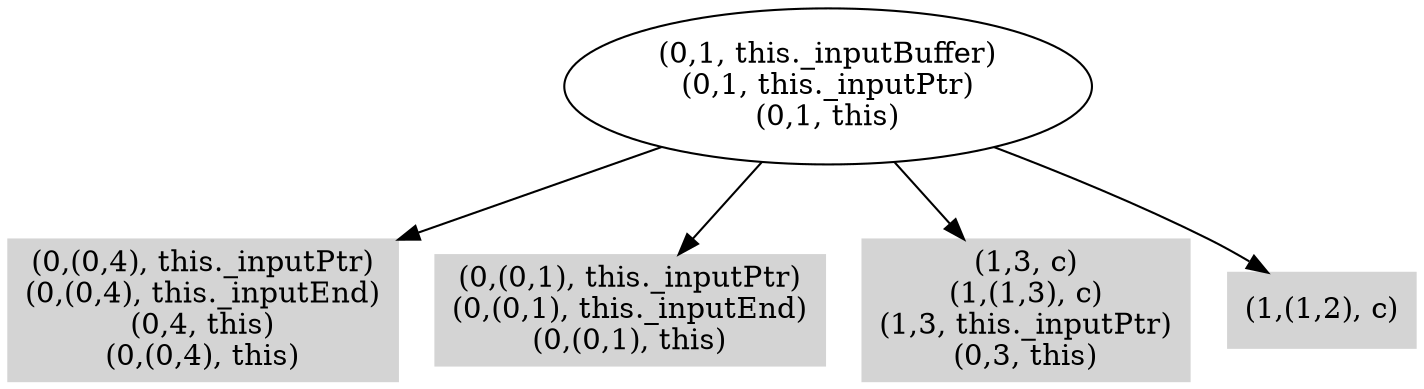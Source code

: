 digraph { 
1947 [shape=box,style=filled,color=".0 .0 .83",label="(0,(0,4), this._inputPtr)\n(0,(0,4), this._inputEnd)\n(0,4, this)\n(0,(0,4), this)"];
1948 [shape=box,style=filled,color=".0 .0 .83",label="(0,(0,1), this._inputPtr)\n(0,(0,1), this._inputEnd)\n(0,(0,1), this)"];
1949 [shape=box,style=filled,color=".0 .0 .83",label="(1,3, c)\n(1,(1,3), c)\n(1,3, this._inputPtr)\n(0,3, this)"];
1950 [shape=box,style=filled,color=".0 .0 .83",label="(1,(1,2), c)"];
1951 [label="(0,1, this._inputBuffer)\n(0,1, this._inputPtr)\n(0,1, this)"];
1951 -> 1947;
1951 -> 1948;
1951 -> 1949;
1951 -> 1950;
}
